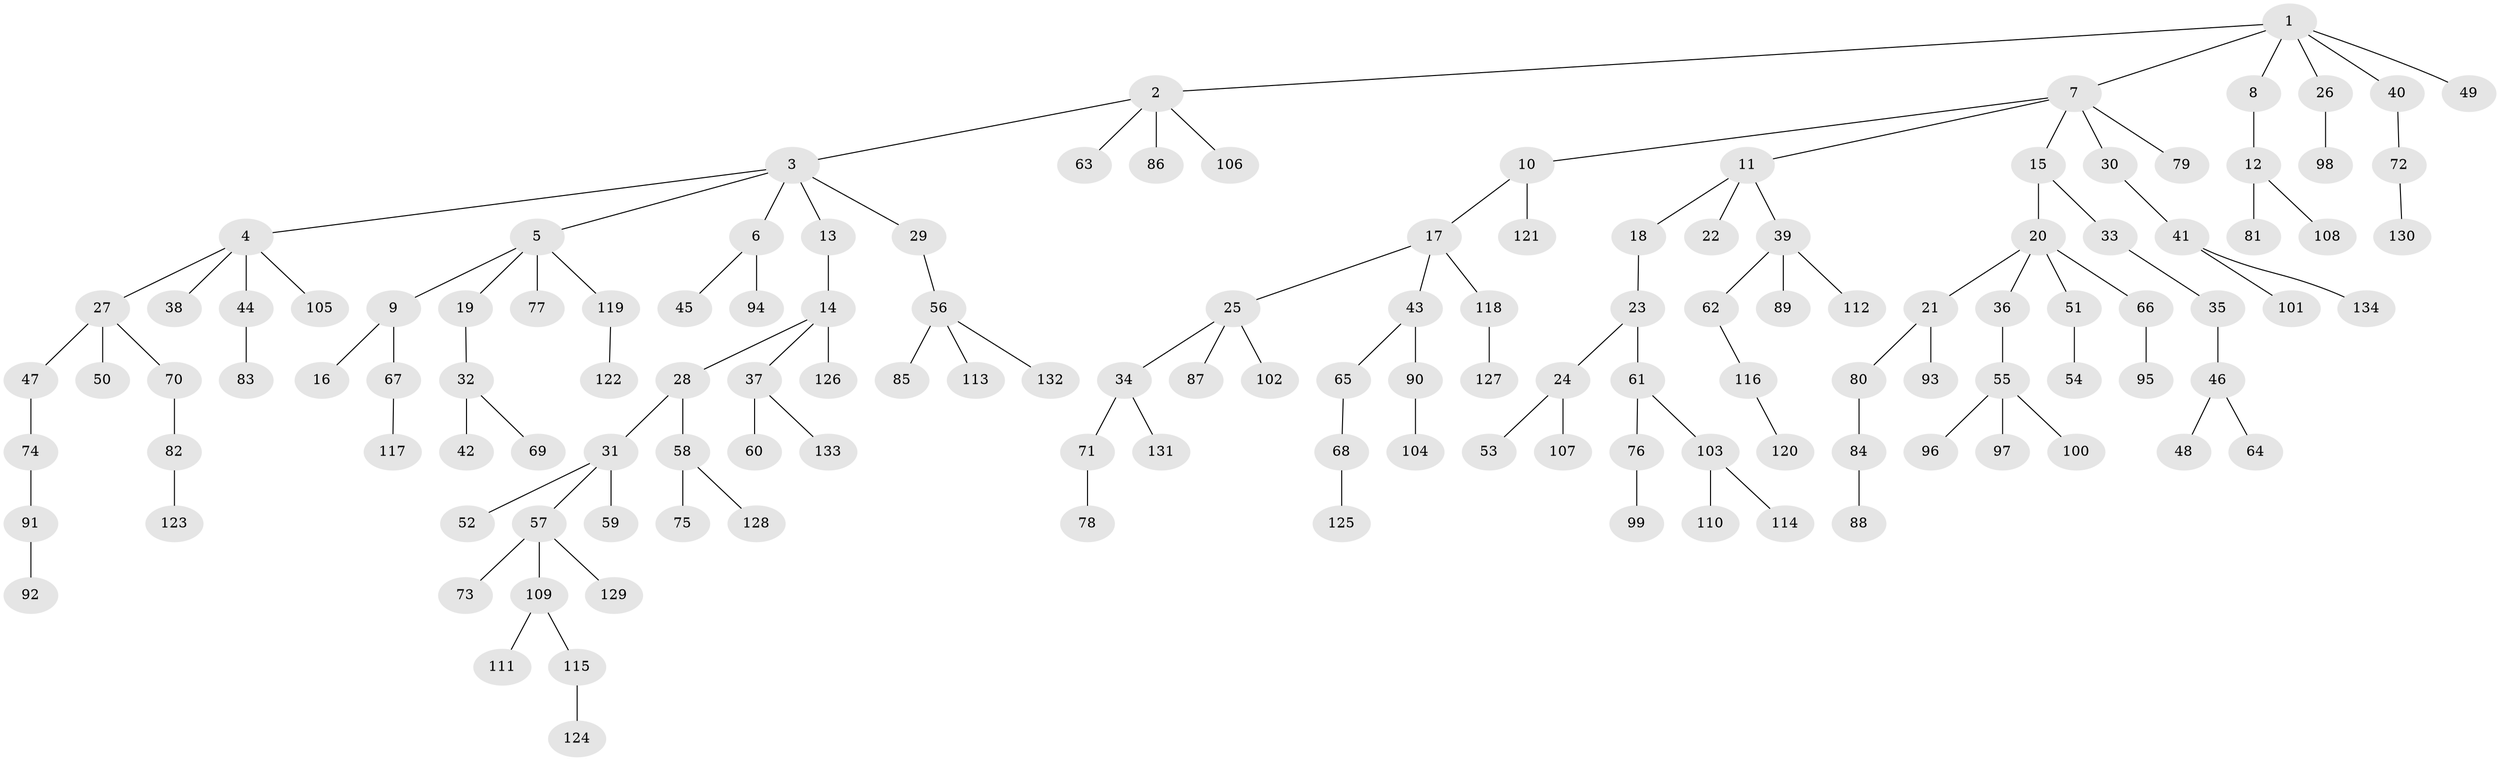 // coarse degree distribution, {8: 0.025, 11: 0.025, 3: 0.05, 2: 0.125, 10: 0.025, 1: 0.725, 4: 0.025}
// Generated by graph-tools (version 1.1) at 2025/19/03/04/25 18:19:20]
// undirected, 134 vertices, 133 edges
graph export_dot {
graph [start="1"]
  node [color=gray90,style=filled];
  1;
  2;
  3;
  4;
  5;
  6;
  7;
  8;
  9;
  10;
  11;
  12;
  13;
  14;
  15;
  16;
  17;
  18;
  19;
  20;
  21;
  22;
  23;
  24;
  25;
  26;
  27;
  28;
  29;
  30;
  31;
  32;
  33;
  34;
  35;
  36;
  37;
  38;
  39;
  40;
  41;
  42;
  43;
  44;
  45;
  46;
  47;
  48;
  49;
  50;
  51;
  52;
  53;
  54;
  55;
  56;
  57;
  58;
  59;
  60;
  61;
  62;
  63;
  64;
  65;
  66;
  67;
  68;
  69;
  70;
  71;
  72;
  73;
  74;
  75;
  76;
  77;
  78;
  79;
  80;
  81;
  82;
  83;
  84;
  85;
  86;
  87;
  88;
  89;
  90;
  91;
  92;
  93;
  94;
  95;
  96;
  97;
  98;
  99;
  100;
  101;
  102;
  103;
  104;
  105;
  106;
  107;
  108;
  109;
  110;
  111;
  112;
  113;
  114;
  115;
  116;
  117;
  118;
  119;
  120;
  121;
  122;
  123;
  124;
  125;
  126;
  127;
  128;
  129;
  130;
  131;
  132;
  133;
  134;
  1 -- 2;
  1 -- 7;
  1 -- 8;
  1 -- 26;
  1 -- 40;
  1 -- 49;
  2 -- 3;
  2 -- 63;
  2 -- 86;
  2 -- 106;
  3 -- 4;
  3 -- 5;
  3 -- 6;
  3 -- 13;
  3 -- 29;
  4 -- 27;
  4 -- 38;
  4 -- 44;
  4 -- 105;
  5 -- 9;
  5 -- 19;
  5 -- 77;
  5 -- 119;
  6 -- 45;
  6 -- 94;
  7 -- 10;
  7 -- 11;
  7 -- 15;
  7 -- 30;
  7 -- 79;
  8 -- 12;
  9 -- 16;
  9 -- 67;
  10 -- 17;
  10 -- 121;
  11 -- 18;
  11 -- 22;
  11 -- 39;
  12 -- 81;
  12 -- 108;
  13 -- 14;
  14 -- 28;
  14 -- 37;
  14 -- 126;
  15 -- 20;
  15 -- 33;
  17 -- 25;
  17 -- 43;
  17 -- 118;
  18 -- 23;
  19 -- 32;
  20 -- 21;
  20 -- 36;
  20 -- 51;
  20 -- 66;
  21 -- 80;
  21 -- 93;
  23 -- 24;
  23 -- 61;
  24 -- 53;
  24 -- 107;
  25 -- 34;
  25 -- 87;
  25 -- 102;
  26 -- 98;
  27 -- 47;
  27 -- 50;
  27 -- 70;
  28 -- 31;
  28 -- 58;
  29 -- 56;
  30 -- 41;
  31 -- 52;
  31 -- 57;
  31 -- 59;
  32 -- 42;
  32 -- 69;
  33 -- 35;
  34 -- 71;
  34 -- 131;
  35 -- 46;
  36 -- 55;
  37 -- 60;
  37 -- 133;
  39 -- 62;
  39 -- 89;
  39 -- 112;
  40 -- 72;
  41 -- 101;
  41 -- 134;
  43 -- 65;
  43 -- 90;
  44 -- 83;
  46 -- 48;
  46 -- 64;
  47 -- 74;
  51 -- 54;
  55 -- 96;
  55 -- 97;
  55 -- 100;
  56 -- 85;
  56 -- 113;
  56 -- 132;
  57 -- 73;
  57 -- 109;
  57 -- 129;
  58 -- 75;
  58 -- 128;
  61 -- 76;
  61 -- 103;
  62 -- 116;
  65 -- 68;
  66 -- 95;
  67 -- 117;
  68 -- 125;
  70 -- 82;
  71 -- 78;
  72 -- 130;
  74 -- 91;
  76 -- 99;
  80 -- 84;
  82 -- 123;
  84 -- 88;
  90 -- 104;
  91 -- 92;
  103 -- 110;
  103 -- 114;
  109 -- 111;
  109 -- 115;
  115 -- 124;
  116 -- 120;
  118 -- 127;
  119 -- 122;
}

